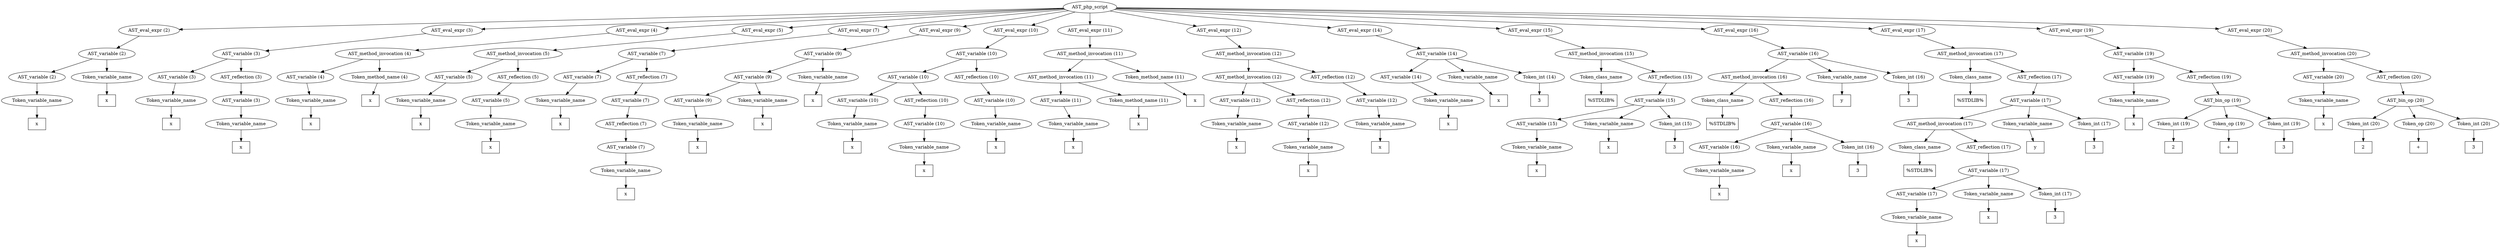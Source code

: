 /*
 * AST in dot format generated by phc -- the PHP compiler
 */

digraph AST {
node_0 [label="AST_php_script"];
node_1 [label="AST_eval_expr (2)"];
node_2 [label="AST_variable (2)"];
node_3 [label="AST_variable (2)"];
node_4 [label="Token_variable_name"];
node_5 [label="x", shape=box]
node_4 -> node_5;
node_3 -> node_4;
node_6 [label="Token_variable_name"];
node_7 [label="x", shape=box]
node_6 -> node_7;
node_2 -> node_6;
node_2 -> node_3;
node_1 -> node_2;
node_8 [label="AST_eval_expr (3)"];
node_9 [label="AST_variable (3)"];
node_10 [label="AST_variable (3)"];
node_11 [label="Token_variable_name"];
node_12 [label="x", shape=box]
node_11 -> node_12;
node_10 -> node_11;
node_13 [label="AST_reflection (3)"];
node_14 [label="AST_variable (3)"];
node_15 [label="Token_variable_name"];
node_16 [label="x", shape=box]
node_15 -> node_16;
node_14 -> node_15;
node_13 -> node_14;
node_9 -> node_13;
node_9 -> node_10;
node_8 -> node_9;
node_17 [label="AST_eval_expr (4)"];
node_18 [label="AST_method_invocation (4)"];
node_19 [label="AST_variable (4)"];
node_20 [label="Token_variable_name"];
node_21 [label="x", shape=box]
node_20 -> node_21;
node_19 -> node_20;
node_22 [label="Token_method_name (4)"];
node_23 [label="x", shape=box]
node_22 -> node_23;
node_18 -> node_22;
node_18 -> node_19;
node_17 -> node_18;
node_24 [label="AST_eval_expr (5)"];
node_25 [label="AST_method_invocation (5)"];
node_26 [label="AST_variable (5)"];
node_27 [label="Token_variable_name"];
node_28 [label="x", shape=box]
node_27 -> node_28;
node_26 -> node_27;
node_29 [label="AST_reflection (5)"];
node_30 [label="AST_variable (5)"];
node_31 [label="Token_variable_name"];
node_32 [label="x", shape=box]
node_31 -> node_32;
node_30 -> node_31;
node_29 -> node_30;
node_25 -> node_29;
node_25 -> node_26;
node_24 -> node_25;
node_33 [label="AST_eval_expr (7)"];
node_34 [label="AST_variable (7)"];
node_35 [label="AST_variable (7)"];
node_36 [label="Token_variable_name"];
node_37 [label="x", shape=box]
node_36 -> node_37;
node_35 -> node_36;
node_38 [label="AST_reflection (7)"];
node_39 [label="AST_variable (7)"];
node_40 [label="AST_reflection (7)"];
node_41 [label="AST_variable (7)"];
node_42 [label="Token_variable_name"];
node_43 [label="x", shape=box]
node_42 -> node_43;
node_41 -> node_42;
node_40 -> node_41;
node_39 -> node_40;
node_38 -> node_39;
node_34 -> node_38;
node_34 -> node_35;
node_33 -> node_34;
node_44 [label="AST_eval_expr (9)"];
node_45 [label="AST_variable (9)"];
node_46 [label="AST_variable (9)"];
node_47 [label="AST_variable (9)"];
node_48 [label="Token_variable_name"];
node_49 [label="x", shape=box]
node_48 -> node_49;
node_47 -> node_48;
node_50 [label="Token_variable_name"];
node_51 [label="x", shape=box]
node_50 -> node_51;
node_46 -> node_50;
node_46 -> node_47;
node_52 [label="Token_variable_name"];
node_53 [label="x", shape=box]
node_52 -> node_53;
node_45 -> node_52;
node_45 -> node_46;
node_44 -> node_45;
node_54 [label="AST_eval_expr (10)"];
node_55 [label="AST_variable (10)"];
node_56 [label="AST_variable (10)"];
node_57 [label="AST_variable (10)"];
node_58 [label="Token_variable_name"];
node_59 [label="x", shape=box]
node_58 -> node_59;
node_57 -> node_58;
node_60 [label="AST_reflection (10)"];
node_61 [label="AST_variable (10)"];
node_62 [label="Token_variable_name"];
node_63 [label="x", shape=box]
node_62 -> node_63;
node_61 -> node_62;
node_60 -> node_61;
node_56 -> node_60;
node_56 -> node_57;
node_64 [label="AST_reflection (10)"];
node_65 [label="AST_variable (10)"];
node_66 [label="Token_variable_name"];
node_67 [label="x", shape=box]
node_66 -> node_67;
node_65 -> node_66;
node_64 -> node_65;
node_55 -> node_64;
node_55 -> node_56;
node_54 -> node_55;
node_68 [label="AST_eval_expr (11)"];
node_69 [label="AST_method_invocation (11)"];
node_70 [label="AST_method_invocation (11)"];
node_71 [label="AST_variable (11)"];
node_72 [label="Token_variable_name"];
node_73 [label="x", shape=box]
node_72 -> node_73;
node_71 -> node_72;
node_74 [label="Token_method_name (11)"];
node_75 [label="x", shape=box]
node_74 -> node_75;
node_70 -> node_74;
node_70 -> node_71;
node_76 [label="Token_method_name (11)"];
node_77 [label="x", shape=box]
node_76 -> node_77;
node_69 -> node_76;
node_69 -> node_70;
node_68 -> node_69;
node_78 [label="AST_eval_expr (12)"];
node_79 [label="AST_method_invocation (12)"];
node_80 [label="AST_method_invocation (12)"];
node_81 [label="AST_variable (12)"];
node_82 [label="Token_variable_name"];
node_83 [label="x", shape=box]
node_82 -> node_83;
node_81 -> node_82;
node_84 [label="AST_reflection (12)"];
node_85 [label="AST_variable (12)"];
node_86 [label="Token_variable_name"];
node_87 [label="x", shape=box]
node_86 -> node_87;
node_85 -> node_86;
node_84 -> node_85;
node_80 -> node_84;
node_80 -> node_81;
node_88 [label="AST_reflection (12)"];
node_89 [label="AST_variable (12)"];
node_90 [label="Token_variable_name"];
node_91 [label="x", shape=box]
node_90 -> node_91;
node_89 -> node_90;
node_88 -> node_89;
node_79 -> node_88;
node_79 -> node_80;
node_78 -> node_79;
node_92 [label="AST_eval_expr (14)"];
node_93 [label="AST_variable (14)"];
node_94 [label="AST_variable (14)"];
node_95 [label="Token_variable_name"];
node_96 [label="x", shape=box]
node_95 -> node_96;
node_94 -> node_95;
node_97 [label="Token_variable_name"];
node_98 [label="x", shape=box]
node_97 -> node_98;
node_99 [label="Token_int (14)"];
node_100 [label="3", shape=box]
node_99 -> node_100;
node_93 -> node_99;
node_93 -> node_97;
node_93 -> node_94;
node_92 -> node_93;
node_101 [label="AST_eval_expr (15)"];
node_102 [label="AST_method_invocation (15)"];
node_103 [label="Token_class_name"];
node_104 [label="%STDLIB%", shape=box]
node_103 -> node_104;
node_105 [label="AST_reflection (15)"];
node_106 [label="AST_variable (15)"];
node_107 [label="AST_variable (15)"];
node_108 [label="Token_variable_name"];
node_109 [label="x", shape=box]
node_108 -> node_109;
node_107 -> node_108;
node_110 [label="Token_variable_name"];
node_111 [label="x", shape=box]
node_110 -> node_111;
node_112 [label="Token_int (15)"];
node_113 [label="3", shape=box]
node_112 -> node_113;
node_106 -> node_112;
node_106 -> node_110;
node_106 -> node_107;
node_105 -> node_106;
node_102 -> node_105;
node_102 -> node_103;
node_101 -> node_102;
node_114 [label="AST_eval_expr (16)"];
node_115 [label="AST_variable (16)"];
node_116 [label="AST_method_invocation (16)"];
node_117 [label="Token_class_name"];
node_118 [label="%STDLIB%", shape=box]
node_117 -> node_118;
node_119 [label="AST_reflection (16)"];
node_120 [label="AST_variable (16)"];
node_121 [label="AST_variable (16)"];
node_122 [label="Token_variable_name"];
node_123 [label="x", shape=box]
node_122 -> node_123;
node_121 -> node_122;
node_124 [label="Token_variable_name"];
node_125 [label="x", shape=box]
node_124 -> node_125;
node_126 [label="Token_int (16)"];
node_127 [label="3", shape=box]
node_126 -> node_127;
node_120 -> node_126;
node_120 -> node_124;
node_120 -> node_121;
node_119 -> node_120;
node_116 -> node_119;
node_116 -> node_117;
node_128 [label="Token_variable_name"];
node_129 [label="y", shape=box]
node_128 -> node_129;
node_130 [label="Token_int (16)"];
node_131 [label="3", shape=box]
node_130 -> node_131;
node_115 -> node_130;
node_115 -> node_128;
node_115 -> node_116;
node_114 -> node_115;
node_132 [label="AST_eval_expr (17)"];
node_133 [label="AST_method_invocation (17)"];
node_134 [label="Token_class_name"];
node_135 [label="%STDLIB%", shape=box]
node_134 -> node_135;
node_136 [label="AST_reflection (17)"];
node_137 [label="AST_variable (17)"];
node_138 [label="AST_method_invocation (17)"];
node_139 [label="Token_class_name"];
node_140 [label="%STDLIB%", shape=box]
node_139 -> node_140;
node_141 [label="AST_reflection (17)"];
node_142 [label="AST_variable (17)"];
node_143 [label="AST_variable (17)"];
node_144 [label="Token_variable_name"];
node_145 [label="x", shape=box]
node_144 -> node_145;
node_143 -> node_144;
node_146 [label="Token_variable_name"];
node_147 [label="x", shape=box]
node_146 -> node_147;
node_148 [label="Token_int (17)"];
node_149 [label="3", shape=box]
node_148 -> node_149;
node_142 -> node_148;
node_142 -> node_146;
node_142 -> node_143;
node_141 -> node_142;
node_138 -> node_141;
node_138 -> node_139;
node_150 [label="Token_variable_name"];
node_151 [label="y", shape=box]
node_150 -> node_151;
node_152 [label="Token_int (17)"];
node_153 [label="3", shape=box]
node_152 -> node_153;
node_137 -> node_152;
node_137 -> node_150;
node_137 -> node_138;
node_136 -> node_137;
node_133 -> node_136;
node_133 -> node_134;
node_132 -> node_133;
node_154 [label="AST_eval_expr (19)"];
node_155 [label="AST_variable (19)"];
node_156 [label="AST_variable (19)"];
node_157 [label="Token_variable_name"];
node_158 [label="x", shape=box]
node_157 -> node_158;
node_156 -> node_157;
node_159 [label="AST_reflection (19)"];
node_160 [label="AST_bin_op (19)"];
node_161 [label="Token_int (19)"];
node_162 [label="2", shape=box]
node_161 -> node_162;
node_163 [label="Token_op (19)"];
node_164 [label="+", shape=box]
node_163 -> node_164;
node_165 [label="Token_int (19)"];
node_166 [label="3", shape=box]
node_165 -> node_166;
node_160 -> node_165;
node_160 -> node_163;
node_160 -> node_161;
node_159 -> node_160;
node_155 -> node_159;
node_155 -> node_156;
node_154 -> node_155;
node_167 [label="AST_eval_expr (20)"];
node_168 [label="AST_method_invocation (20)"];
node_169 [label="AST_variable (20)"];
node_170 [label="Token_variable_name"];
node_171 [label="x", shape=box]
node_170 -> node_171;
node_169 -> node_170;
node_172 [label="AST_reflection (20)"];
node_173 [label="AST_bin_op (20)"];
node_174 [label="Token_int (20)"];
node_175 [label="2", shape=box]
node_174 -> node_175;
node_176 [label="Token_op (20)"];
node_177 [label="+", shape=box]
node_176 -> node_177;
node_178 [label="Token_int (20)"];
node_179 [label="3", shape=box]
node_178 -> node_179;
node_173 -> node_178;
node_173 -> node_176;
node_173 -> node_174;
node_172 -> node_173;
node_168 -> node_172;
node_168 -> node_169;
node_167 -> node_168;
node_0 -> node_167;
node_0 -> node_154;
node_0 -> node_132;
node_0 -> node_114;
node_0 -> node_101;
node_0 -> node_92;
node_0 -> node_78;
node_0 -> node_68;
node_0 -> node_54;
node_0 -> node_44;
node_0 -> node_33;
node_0 -> node_24;
node_0 -> node_17;
node_0 -> node_8;
node_0 -> node_1;
}
